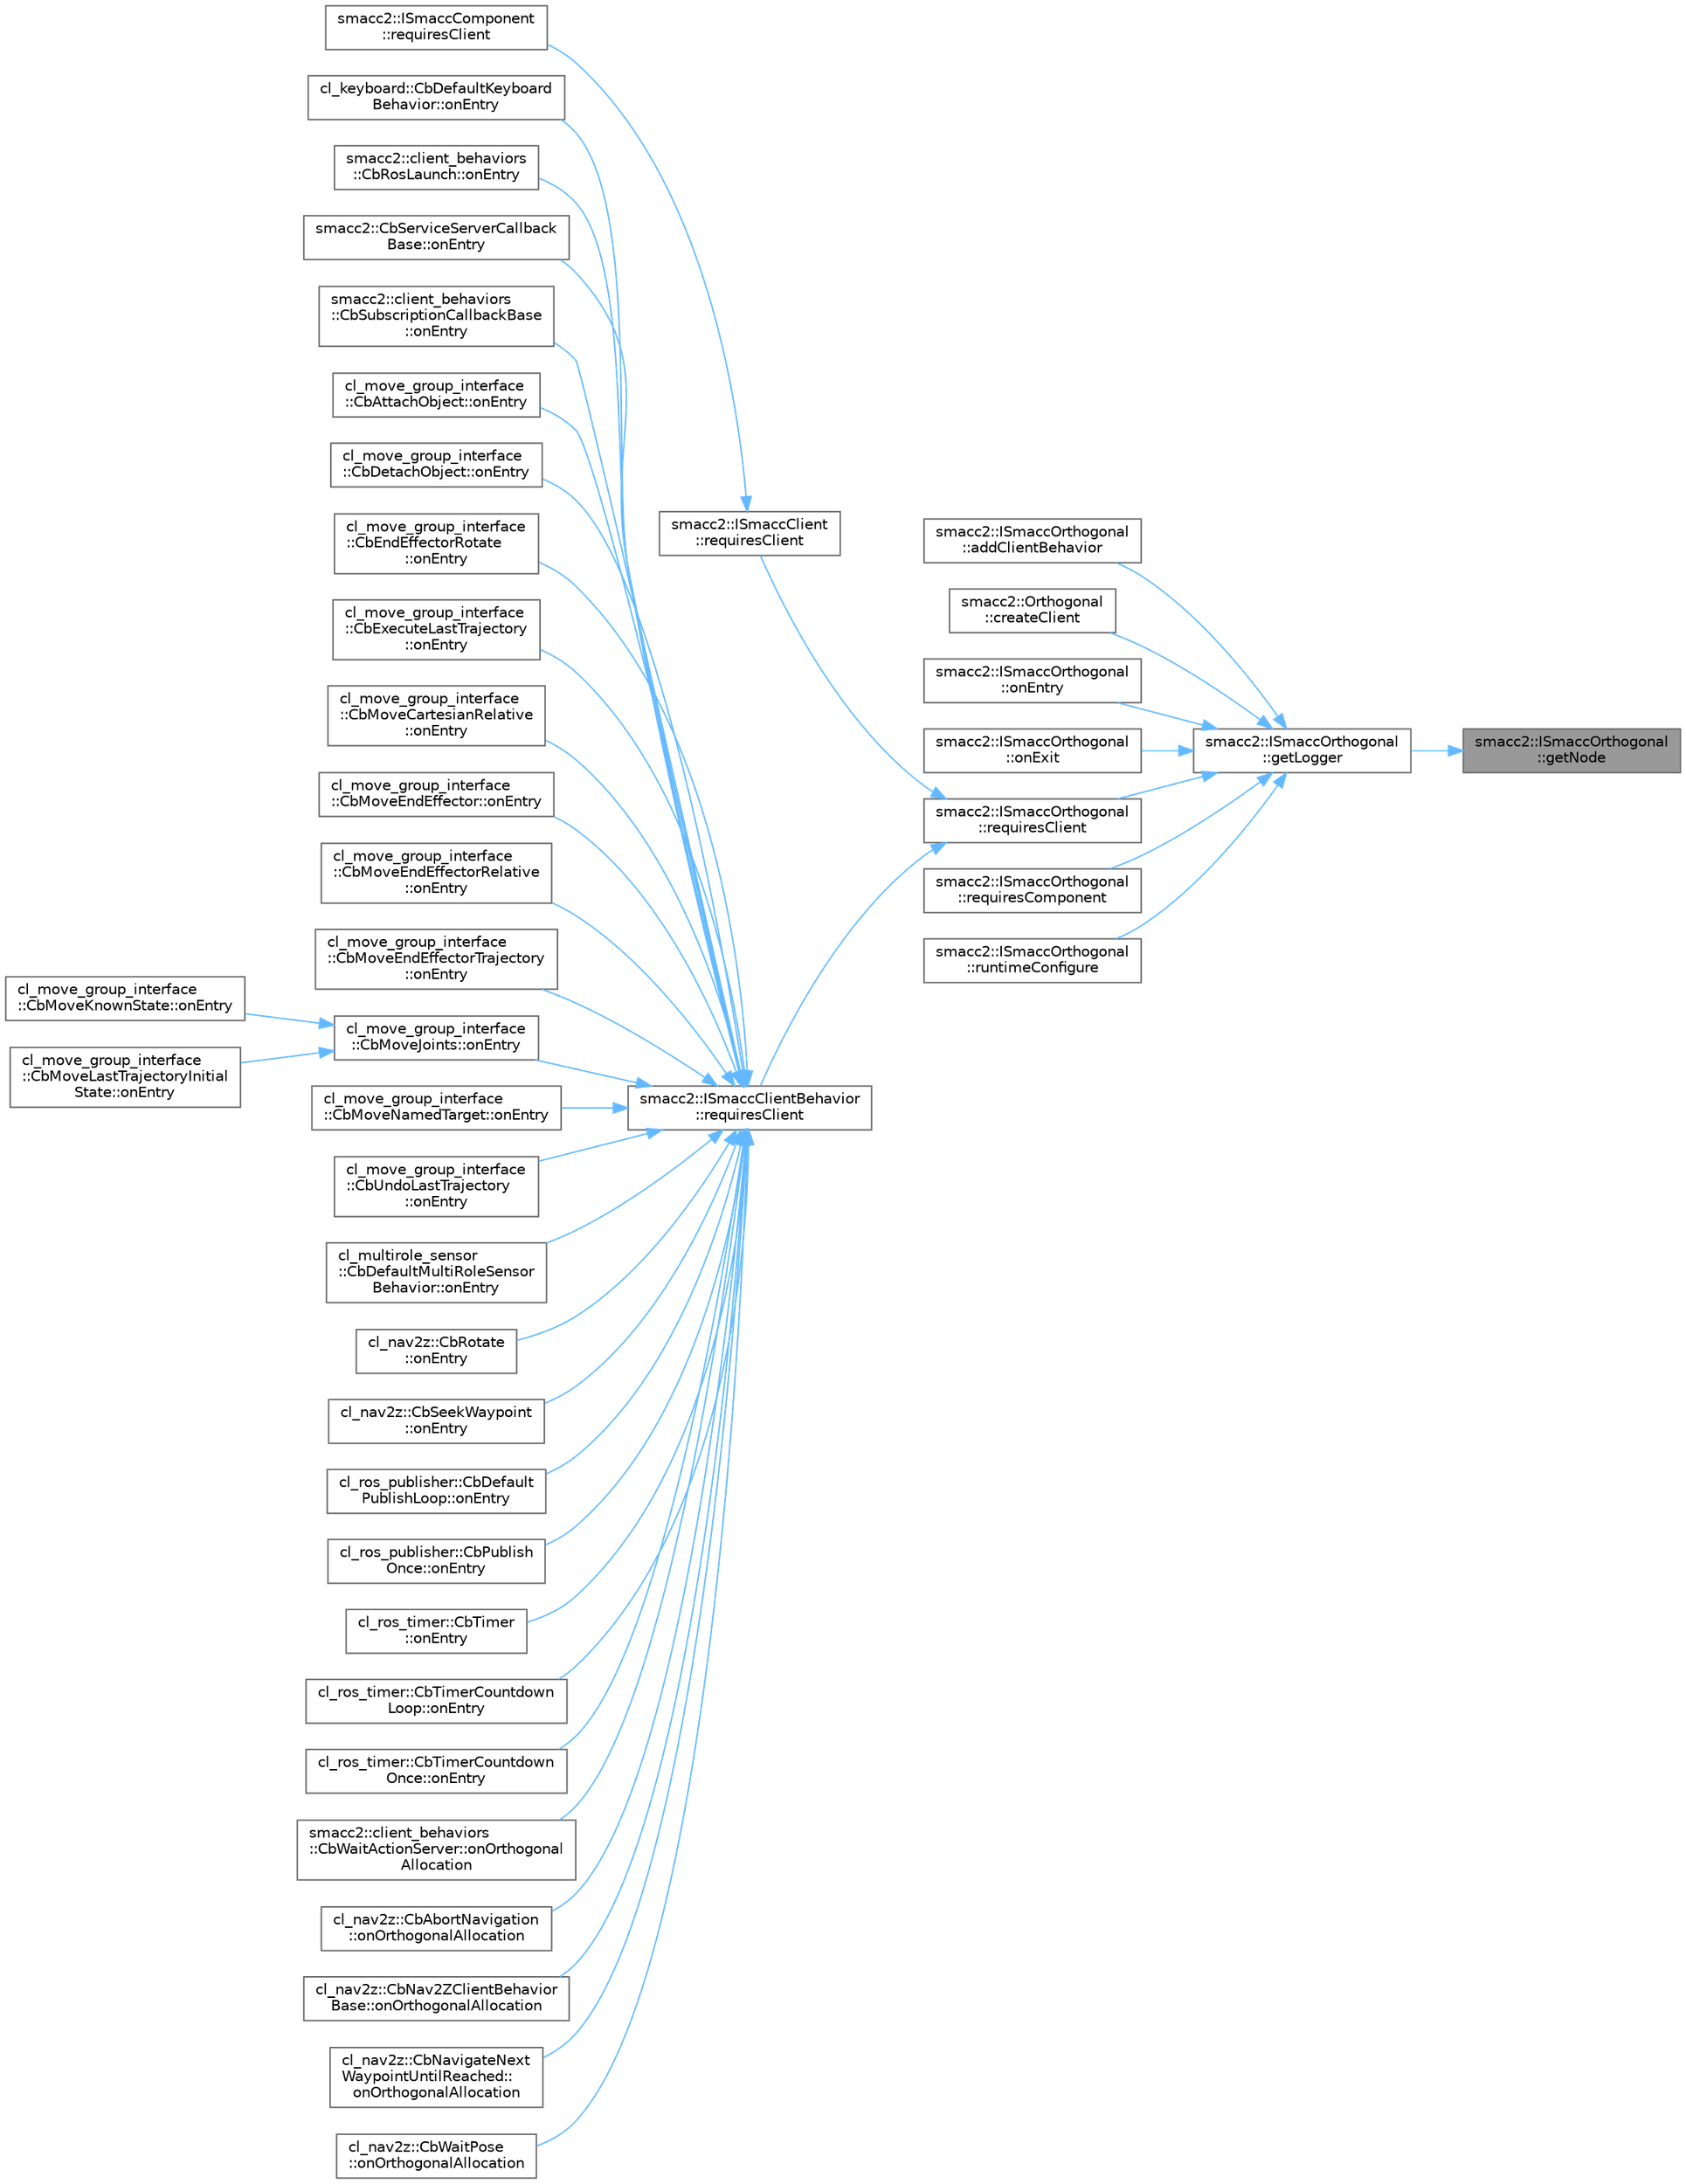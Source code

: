 digraph "smacc2::ISmaccOrthogonal::getNode"
{
 // LATEX_PDF_SIZE
  bgcolor="transparent";
  edge [fontname=Helvetica,fontsize=10,labelfontname=Helvetica,labelfontsize=10];
  node [fontname=Helvetica,fontsize=10,shape=box,height=0.2,width=0.4];
  rankdir="RL";
  Node1 [label="smacc2::ISmaccOrthogonal\l::getNode",height=0.2,width=0.4,color="gray40", fillcolor="grey60", style="filled", fontcolor="black",tooltip=" "];
  Node1 -> Node2 [dir="back",color="steelblue1",style="solid"];
  Node2 [label="smacc2::ISmaccOrthogonal\l::getLogger",height=0.2,width=0.4,color="grey40", fillcolor="white", style="filled",URL="$classsmacc2_1_1ISmaccOrthogonal.html#a9f4ef0ad85f7ad0fbb02a26d8601889d",tooltip=" "];
  Node2 -> Node3 [dir="back",color="steelblue1",style="solid"];
  Node3 [label="smacc2::ISmaccOrthogonal\l::addClientBehavior",height=0.2,width=0.4,color="grey40", fillcolor="white", style="filled",URL="$classsmacc2_1_1ISmaccOrthogonal.html#ac0e6a9ac002395e3b405548ecae50620",tooltip=" "];
  Node2 -> Node4 [dir="back",color="steelblue1",style="solid"];
  Node4 [label="smacc2::Orthogonal\l::createClient",height=0.2,width=0.4,color="grey40", fillcolor="white", style="filled",URL="$classsmacc2_1_1Orthogonal.html#a73b1ab3d0a5ed0a597e8dffabcc2b8c0",tooltip=" "];
  Node2 -> Node5 [dir="back",color="steelblue1",style="solid"];
  Node5 [label="smacc2::ISmaccOrthogonal\l::onEntry",height=0.2,width=0.4,color="grey40", fillcolor="white", style="filled",URL="$classsmacc2_1_1ISmaccOrthogonal.html#ad4e78750ff27f2e86f6f5b07793c071f",tooltip=" "];
  Node2 -> Node6 [dir="back",color="steelblue1",style="solid"];
  Node6 [label="smacc2::ISmaccOrthogonal\l::onExit",height=0.2,width=0.4,color="grey40", fillcolor="white", style="filled",URL="$classsmacc2_1_1ISmaccOrthogonal.html#a1b33f38e1e947b1e93b4cc9c76f626cc",tooltip=" "];
  Node2 -> Node7 [dir="back",color="steelblue1",style="solid"];
  Node7 [label="smacc2::ISmaccOrthogonal\l::requiresClient",height=0.2,width=0.4,color="grey40", fillcolor="white", style="filled",URL="$classsmacc2_1_1ISmaccOrthogonal.html#ae3588b55b138744169785152d0f7bb65",tooltip=" "];
  Node7 -> Node8 [dir="back",color="steelblue1",style="solid"];
  Node8 [label="smacc2::ISmaccClient\l::requiresClient",height=0.2,width=0.4,color="grey40", fillcolor="white", style="filled",URL="$classsmacc2_1_1ISmaccClient.html#ae6e5eb70008b3a2bc42e42f5db5b55ab",tooltip=" "];
  Node8 -> Node9 [dir="back",color="steelblue1",style="solid"];
  Node9 [label="smacc2::ISmaccComponent\l::requiresClient",height=0.2,width=0.4,color="grey40", fillcolor="white", style="filled",URL="$classsmacc2_1_1ISmaccComponent.html#a5269f43605f1aa022d34bfeb220bc72c",tooltip=" "];
  Node7 -> Node10 [dir="back",color="steelblue1",style="solid"];
  Node10 [label="smacc2::ISmaccClientBehavior\l::requiresClient",height=0.2,width=0.4,color="grey40", fillcolor="white", style="filled",URL="$classsmacc2_1_1ISmaccClientBehavior.html#ad32d91e7aa6ac921b8d29610bd925244",tooltip=" "];
  Node10 -> Node11 [dir="back",color="steelblue1",style="solid"];
  Node11 [label="cl_keyboard::CbDefaultKeyboard\lBehavior::onEntry",height=0.2,width=0.4,color="grey40", fillcolor="white", style="filled",URL="$classcl__keyboard_1_1CbDefaultKeyboardBehavior.html#a06e49d8c78aeffecf74c27b05f529a3a",tooltip=" "];
  Node10 -> Node12 [dir="back",color="steelblue1",style="solid"];
  Node12 [label="smacc2::client_behaviors\l::CbRosLaunch::onEntry",height=0.2,width=0.4,color="grey40", fillcolor="white", style="filled",URL="$classsmacc2_1_1client__behaviors_1_1CbRosLaunch.html#aae95c9cde3fac627a2a753ccd3530973",tooltip=" "];
  Node10 -> Node13 [dir="back",color="steelblue1",style="solid"];
  Node13 [label="smacc2::CbServiceServerCallback\lBase::onEntry",height=0.2,width=0.4,color="grey40", fillcolor="white", style="filled",URL="$classsmacc2_1_1CbServiceServerCallbackBase.html#a98653fecdccd8eac4a6bb226b2fa5217",tooltip=" "];
  Node10 -> Node14 [dir="back",color="steelblue1",style="solid"];
  Node14 [label="smacc2::client_behaviors\l::CbSubscriptionCallbackBase\l::onEntry",height=0.2,width=0.4,color="grey40", fillcolor="white", style="filled",URL="$classsmacc2_1_1client__behaviors_1_1CbSubscriptionCallbackBase.html#a6012d64247d5ccd219984a527a52cf86",tooltip=" "];
  Node10 -> Node15 [dir="back",color="steelblue1",style="solid"];
  Node15 [label="cl_move_group_interface\l::CbAttachObject::onEntry",height=0.2,width=0.4,color="grey40", fillcolor="white", style="filled",URL="$classcl__move__group__interface_1_1CbAttachObject.html#a05cd996ea25ee1b2ae74541a5ec56e98",tooltip=" "];
  Node10 -> Node16 [dir="back",color="steelblue1",style="solid"];
  Node16 [label="cl_move_group_interface\l::CbDetachObject::onEntry",height=0.2,width=0.4,color="grey40", fillcolor="white", style="filled",URL="$classcl__move__group__interface_1_1CbDetachObject.html#a04af88f1d9b64c43eb2620ac5bd62c35",tooltip=" "];
  Node10 -> Node17 [dir="back",color="steelblue1",style="solid"];
  Node17 [label="cl_move_group_interface\l::CbEndEffectorRotate\l::onEntry",height=0.2,width=0.4,color="grey40", fillcolor="white", style="filled",URL="$classcl__move__group__interface_1_1CbEndEffectorRotate.html#a3e60bfba48906696587d66af89f7ee2b",tooltip=" "];
  Node10 -> Node18 [dir="back",color="steelblue1",style="solid"];
  Node18 [label="cl_move_group_interface\l::CbExecuteLastTrajectory\l::onEntry",height=0.2,width=0.4,color="grey40", fillcolor="white", style="filled",URL="$classcl__move__group__interface_1_1CbExecuteLastTrajectory.html#ac78713663c39635ca5ac9a749503e800",tooltip=" "];
  Node10 -> Node19 [dir="back",color="steelblue1",style="solid"];
  Node19 [label="cl_move_group_interface\l::CbMoveCartesianRelative\l::onEntry",height=0.2,width=0.4,color="grey40", fillcolor="white", style="filled",URL="$classcl__move__group__interface_1_1CbMoveCartesianRelative.html#a7d65e3d5fa3f2c7b47d9cbe631f448ad",tooltip=" "];
  Node10 -> Node20 [dir="back",color="steelblue1",style="solid"];
  Node20 [label="cl_move_group_interface\l::CbMoveEndEffector::onEntry",height=0.2,width=0.4,color="grey40", fillcolor="white", style="filled",URL="$classcl__move__group__interface_1_1CbMoveEndEffector.html#a7e7c22ac6c5725bc95e9852c3f6d939d",tooltip=" "];
  Node10 -> Node21 [dir="back",color="steelblue1",style="solid"];
  Node21 [label="cl_move_group_interface\l::CbMoveEndEffectorRelative\l::onEntry",height=0.2,width=0.4,color="grey40", fillcolor="white", style="filled",URL="$classcl__move__group__interface_1_1CbMoveEndEffectorRelative.html#a805a9d0f85ecdb1f503c1d6349ed9036",tooltip=" "];
  Node10 -> Node22 [dir="back",color="steelblue1",style="solid"];
  Node22 [label="cl_move_group_interface\l::CbMoveEndEffectorTrajectory\l::onEntry",height=0.2,width=0.4,color="grey40", fillcolor="white", style="filled",URL="$classcl__move__group__interface_1_1CbMoveEndEffectorTrajectory.html#aaedd074fd178c6390a4a3f1ccff23ad3",tooltip=" "];
  Node10 -> Node23 [dir="back",color="steelblue1",style="solid"];
  Node23 [label="cl_move_group_interface\l::CbMoveJoints::onEntry",height=0.2,width=0.4,color="grey40", fillcolor="white", style="filled",URL="$classcl__move__group__interface_1_1CbMoveJoints.html#a23e4181af695aed9fa6bb4ae3f17fd76",tooltip=" "];
  Node23 -> Node24 [dir="back",color="steelblue1",style="solid"];
  Node24 [label="cl_move_group_interface\l::CbMoveKnownState::onEntry",height=0.2,width=0.4,color="grey40", fillcolor="white", style="filled",URL="$classcl__move__group__interface_1_1CbMoveKnownState.html#aa9853ccca0b0e872498683e4b2f88870",tooltip=" "];
  Node23 -> Node25 [dir="back",color="steelblue1",style="solid"];
  Node25 [label="cl_move_group_interface\l::CbMoveLastTrajectoryInitial\lState::onEntry",height=0.2,width=0.4,color="grey40", fillcolor="white", style="filled",URL="$classcl__move__group__interface_1_1CbMoveLastTrajectoryInitialState.html#ad51f4883ea1f7442875cda06c3d474c3",tooltip=" "];
  Node10 -> Node26 [dir="back",color="steelblue1",style="solid"];
  Node26 [label="cl_move_group_interface\l::CbMoveNamedTarget::onEntry",height=0.2,width=0.4,color="grey40", fillcolor="white", style="filled",URL="$classcl__move__group__interface_1_1CbMoveNamedTarget.html#ab212edda280e896977d7ac567e4c1b29",tooltip=" "];
  Node10 -> Node27 [dir="back",color="steelblue1",style="solid"];
  Node27 [label="cl_move_group_interface\l::CbUndoLastTrajectory\l::onEntry",height=0.2,width=0.4,color="grey40", fillcolor="white", style="filled",URL="$classcl__move__group__interface_1_1CbUndoLastTrajectory.html#a3c55fa93ff65d8eccb8cc14a420cb7b2",tooltip=" "];
  Node10 -> Node28 [dir="back",color="steelblue1",style="solid"];
  Node28 [label="cl_multirole_sensor\l::CbDefaultMultiRoleSensor\lBehavior::onEntry",height=0.2,width=0.4,color="grey40", fillcolor="white", style="filled",URL="$classcl__multirole__sensor_1_1CbDefaultMultiRoleSensorBehavior.html#a54e7f0f2958ef2d7acd97dc33ec0d6de",tooltip=" "];
  Node10 -> Node29 [dir="back",color="steelblue1",style="solid"];
  Node29 [label="cl_nav2z::CbRotate\l::onEntry",height=0.2,width=0.4,color="grey40", fillcolor="white", style="filled",URL="$classcl__nav2z_1_1CbRotate.html#a73303c69ad571c99128374b7b9627154",tooltip=" "];
  Node10 -> Node30 [dir="back",color="steelblue1",style="solid"];
  Node30 [label="cl_nav2z::CbSeekWaypoint\l::onEntry",height=0.2,width=0.4,color="grey40", fillcolor="white", style="filled",URL="$classcl__nav2z_1_1CbSeekWaypoint.html#a1647146b1cce1d16d8ef18b69e63f1ea",tooltip=" "];
  Node10 -> Node31 [dir="back",color="steelblue1",style="solid"];
  Node31 [label="cl_ros_publisher::CbDefault\lPublishLoop::onEntry",height=0.2,width=0.4,color="grey40", fillcolor="white", style="filled",URL="$classcl__ros__publisher_1_1CbDefaultPublishLoop.html#a4dae42e78c718e91706f4880c3bd6101",tooltip=" "];
  Node10 -> Node32 [dir="back",color="steelblue1",style="solid"];
  Node32 [label="cl_ros_publisher::CbPublish\lOnce::onEntry",height=0.2,width=0.4,color="grey40", fillcolor="white", style="filled",URL="$classcl__ros__publisher_1_1CbPublishOnce.html#a9fe3e0012fc4f5e5df66142c97b0f88e",tooltip=" "];
  Node10 -> Node33 [dir="back",color="steelblue1",style="solid"];
  Node33 [label="cl_ros_timer::CbTimer\l::onEntry",height=0.2,width=0.4,color="grey40", fillcolor="white", style="filled",URL="$classcl__ros__timer_1_1CbTimer.html#aceba45e86271cf1b7333e2f42c246a38",tooltip=" "];
  Node10 -> Node34 [dir="back",color="steelblue1",style="solid"];
  Node34 [label="cl_ros_timer::CbTimerCountdown\lLoop::onEntry",height=0.2,width=0.4,color="grey40", fillcolor="white", style="filled",URL="$classcl__ros__timer_1_1CbTimerCountdownLoop.html#aa088f15db4fb2c307c86b30b2e1f7744",tooltip=" "];
  Node10 -> Node35 [dir="back",color="steelblue1",style="solid"];
  Node35 [label="cl_ros_timer::CbTimerCountdown\lOnce::onEntry",height=0.2,width=0.4,color="grey40", fillcolor="white", style="filled",URL="$classcl__ros__timer_1_1CbTimerCountdownOnce.html#a613662c4a4106ece0ce1dee198d1aba2",tooltip=" "];
  Node10 -> Node36 [dir="back",color="steelblue1",style="solid"];
  Node36 [label="smacc2::client_behaviors\l::CbWaitActionServer::onOrthogonal\lAllocation",height=0.2,width=0.4,color="grey40", fillcolor="white", style="filled",URL="$classsmacc2_1_1client__behaviors_1_1CbWaitActionServer.html#af97ece6300bd2064f390da03c94ddf0e",tooltip=" "];
  Node10 -> Node37 [dir="back",color="steelblue1",style="solid"];
  Node37 [label="cl_nav2z::CbAbortNavigation\l::onOrthogonalAllocation",height=0.2,width=0.4,color="grey40", fillcolor="white", style="filled",URL="$classcl__nav2z_1_1CbAbortNavigation.html#ac97504f0947220a6b9c0e7da03617cc8",tooltip=" "];
  Node10 -> Node38 [dir="back",color="steelblue1",style="solid"];
  Node38 [label="cl_nav2z::CbNav2ZClientBehavior\lBase::onOrthogonalAllocation",height=0.2,width=0.4,color="grey40", fillcolor="white", style="filled",URL="$classcl__nav2z_1_1CbNav2ZClientBehaviorBase.html#a2dc017f3b9858f504d7969ce16f90051",tooltip=" "];
  Node10 -> Node39 [dir="back",color="steelblue1",style="solid"];
  Node39 [label="cl_nav2z::CbNavigateNext\lWaypointUntilReached::\lonOrthogonalAllocation",height=0.2,width=0.4,color="grey40", fillcolor="white", style="filled",URL="$classcl__nav2z_1_1CbNavigateNextWaypointUntilReached.html#a8ab042802853562b2b030515e51ac80d",tooltip=" "];
  Node10 -> Node40 [dir="back",color="steelblue1",style="solid"];
  Node40 [label="cl_nav2z::CbWaitPose\l::onOrthogonalAllocation",height=0.2,width=0.4,color="grey40", fillcolor="white", style="filled",URL="$classcl__nav2z_1_1CbWaitPose.html#abaee0482756e8c1157808363225fd6af",tooltip=" "];
  Node2 -> Node41 [dir="back",color="steelblue1",style="solid"];
  Node41 [label="smacc2::ISmaccOrthogonal\l::requiresComponent",height=0.2,width=0.4,color="grey40", fillcolor="white", style="filled",URL="$classsmacc2_1_1ISmaccOrthogonal.html#ab311d0a98b4f77a42b6eb691e98d496a",tooltip=" "];
  Node2 -> Node42 [dir="back",color="steelblue1",style="solid"];
  Node42 [label="smacc2::ISmaccOrthogonal\l::runtimeConfigure",height=0.2,width=0.4,color="grey40", fillcolor="white", style="filled",URL="$classsmacc2_1_1ISmaccOrthogonal.html#af160ffae149650b2be93b8e7625f0c39",tooltip=" "];
}
